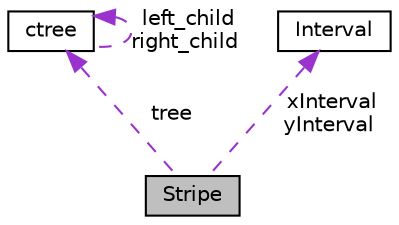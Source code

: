 digraph "Stripe"
{
 // LATEX_PDF_SIZE
  edge [fontname="Helvetica",fontsize="10",labelfontname="Helvetica",labelfontsize="10"];
  node [fontname="Helvetica",fontsize="10",shape=record];
  Node1 [label="Stripe",height=0.2,width=0.4,color="black", fillcolor="grey75", style="filled", fontcolor="black",tooltip=" "];
  Node2 -> Node1 [dir="back",color="darkorchid3",fontsize="10",style="dashed",label=" tree" ];
  Node2 [label="ctree",height=0.2,width=0.4,color="black", fillcolor="white", style="filled",URL="$structctree.html",tooltip=" "];
  Node2 -> Node2 [dir="back",color="darkorchid3",fontsize="10",style="dashed",label=" left_child\nright_child" ];
  Node3 -> Node1 [dir="back",color="darkorchid3",fontsize="10",style="dashed",label=" xInterval\nyInterval" ];
  Node3 [label="Interval",height=0.2,width=0.4,color="black", fillcolor="white", style="filled",URL="$classInterval.html",tooltip=" "];
}
